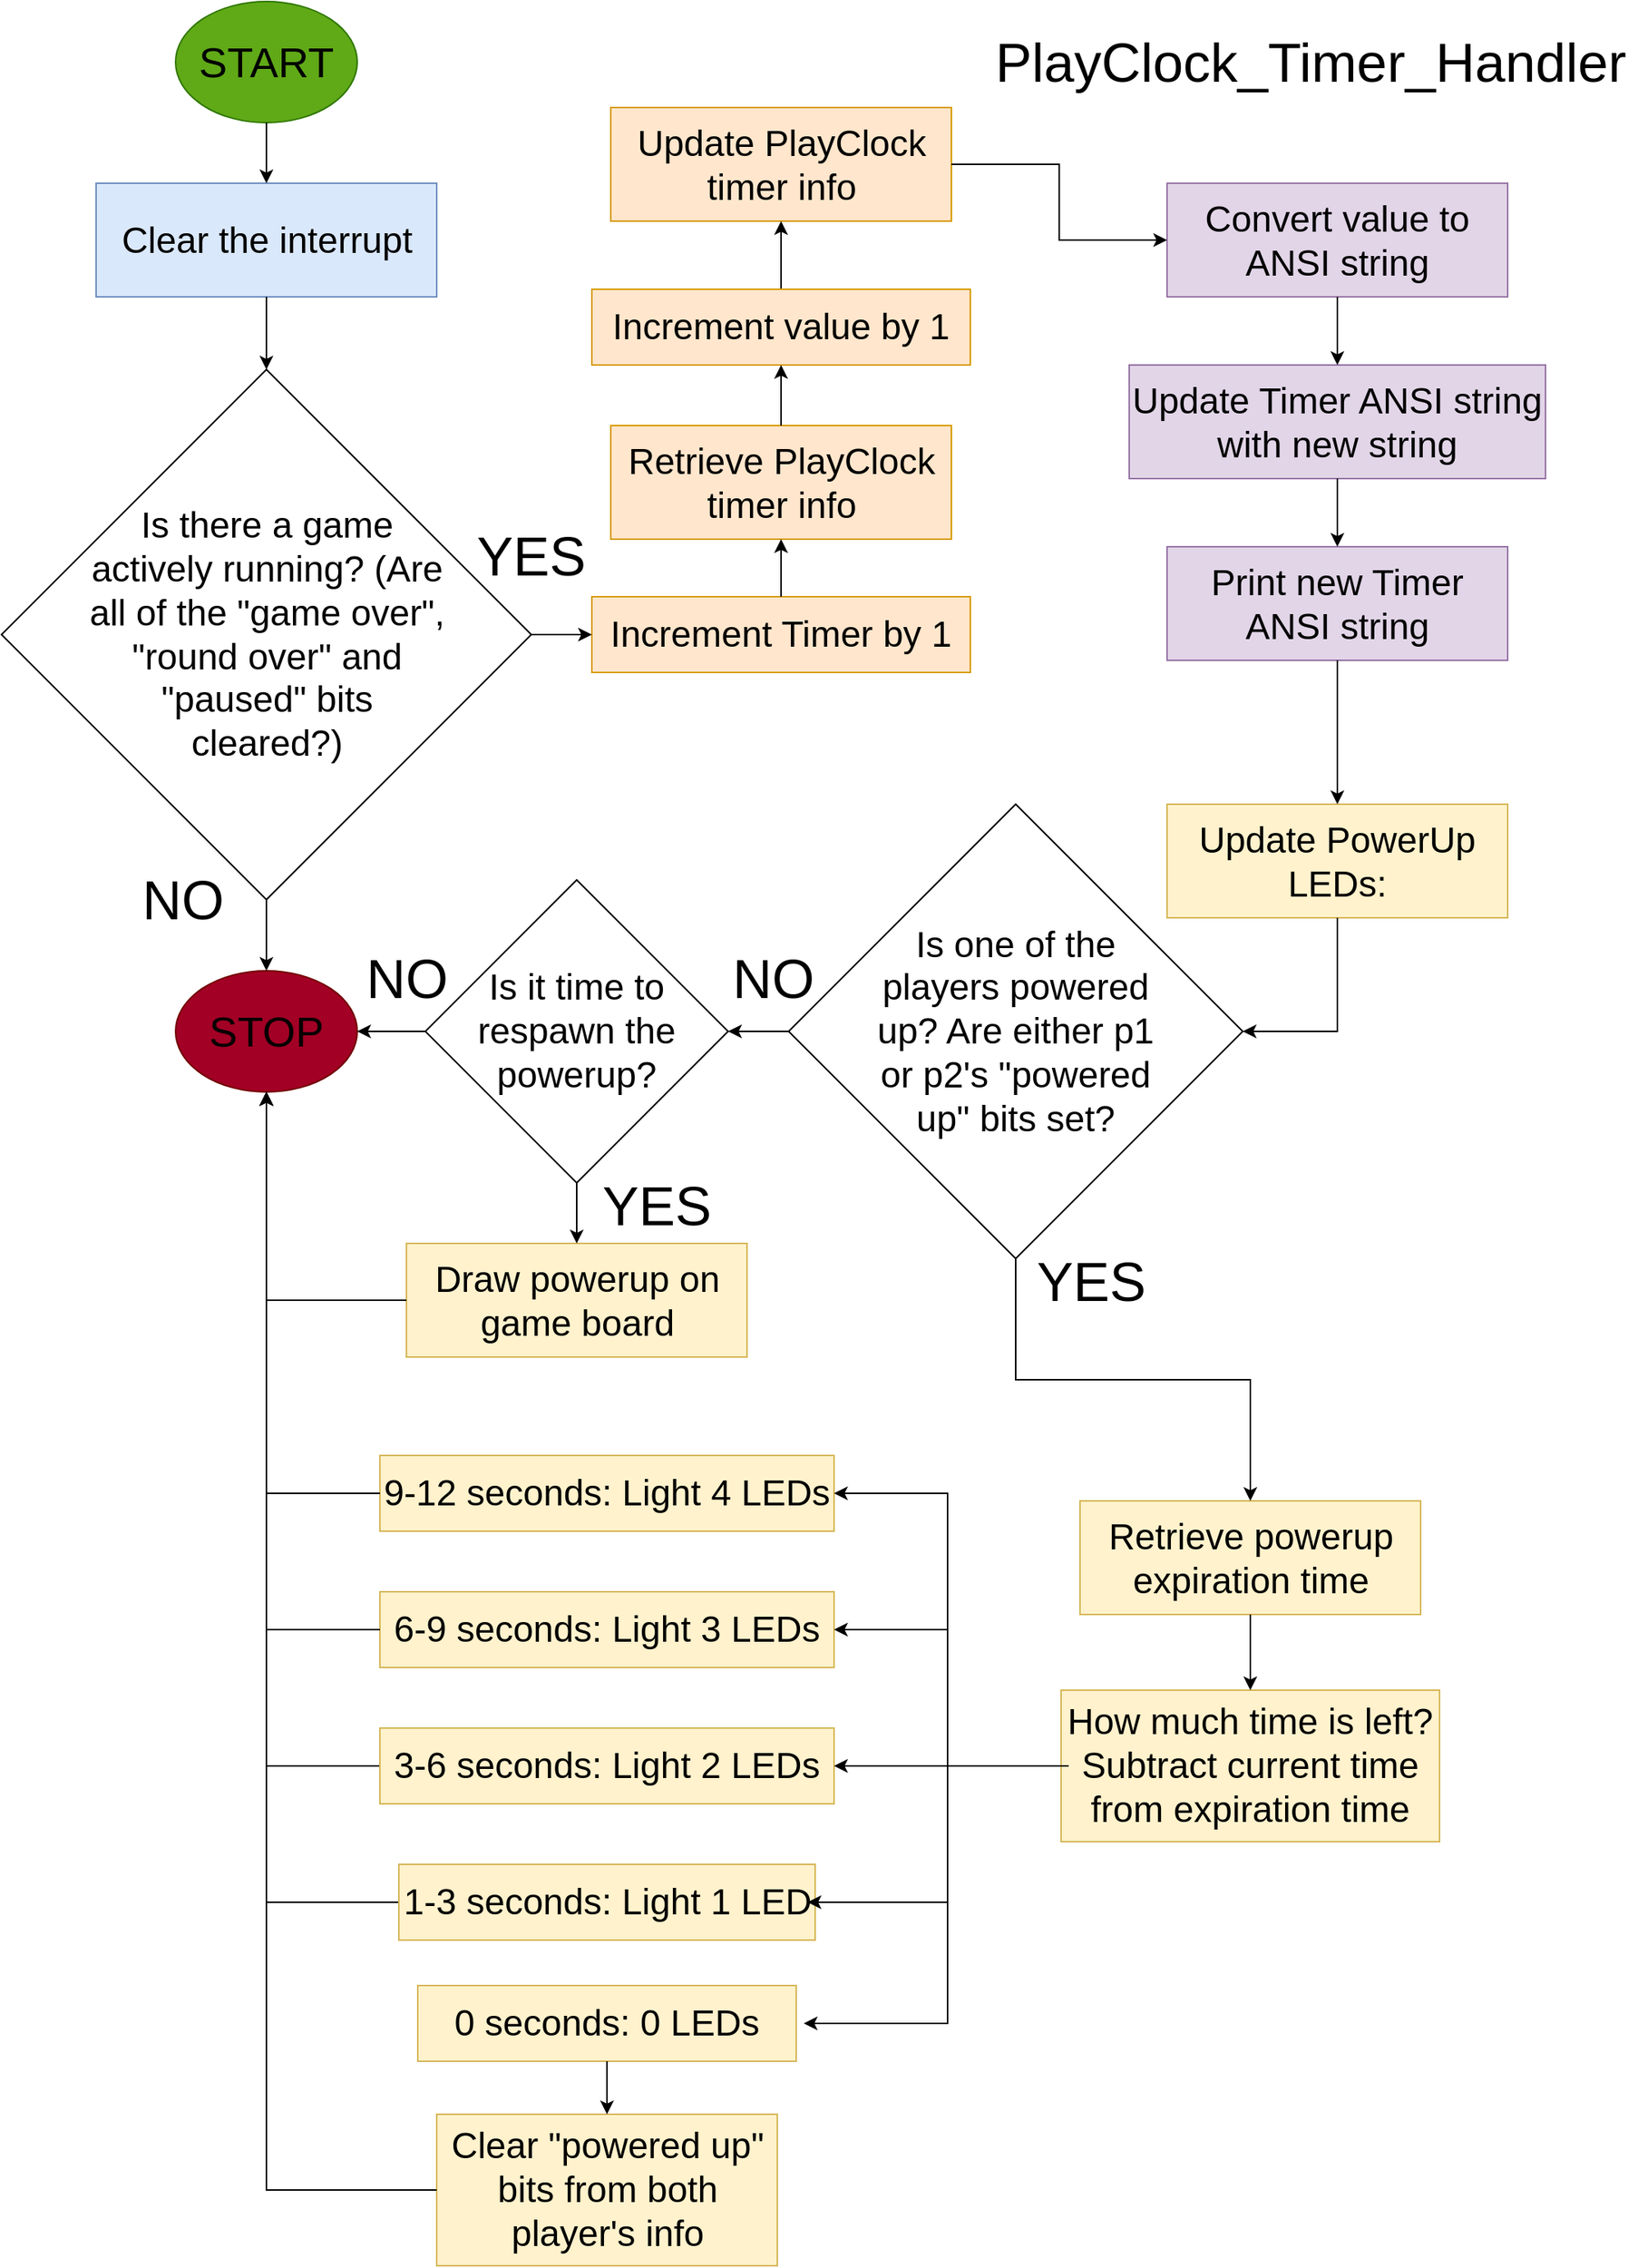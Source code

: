 <mxfile version="26.2.15">
  <diagram name="Page-1" id="QicQEd0m7so9ujMfxc36">
    <mxGraphModel dx="1103" dy="716" grid="1" gridSize="10" guides="1" tooltips="1" connect="1" arrows="1" fold="1" page="1" pageScale="1" pageWidth="1100" pageHeight="850" math="0" shadow="0">
      <root>
        <mxCell id="0" />
        <mxCell id="1" parent="0" />
        <mxCell id="DjO3IAr1bFS0KgdKVuV4-1" value="" style="group" parent="1" vertex="1" connectable="0">
          <mxGeometry x="115" width="120" height="80" as="geometry" />
        </mxCell>
        <mxCell id="DjO3IAr1bFS0KgdKVuV4-2" value="" style="ellipse;whiteSpace=wrap;html=1;fillColor=#60a917;fontColor=#ffffff;strokeColor=#2D7600;" parent="DjO3IAr1bFS0KgdKVuV4-1" vertex="1">
          <mxGeometry width="120" height="80" as="geometry" />
        </mxCell>
        <mxCell id="DjO3IAr1bFS0KgdKVuV4-3" value="&lt;font style=&quot;font-size: 28px;&quot;&gt;START&lt;/font&gt;" style="text;html=1;align=center;verticalAlign=middle;whiteSpace=wrap;rounded=0;" parent="DjO3IAr1bFS0KgdKVuV4-1" vertex="1">
          <mxGeometry x="30" y="25" width="60" height="30" as="geometry" />
        </mxCell>
        <mxCell id="DjO3IAr1bFS0KgdKVuV4-4" value="" style="group" parent="1" vertex="1" connectable="0">
          <mxGeometry x="115" y="640.0" width="120" height="80" as="geometry" />
        </mxCell>
        <mxCell id="DjO3IAr1bFS0KgdKVuV4-5" value="" style="ellipse;whiteSpace=wrap;html=1;fillColor=#a20025;fontColor=#ffffff;strokeColor=#6F0000;" parent="DjO3IAr1bFS0KgdKVuV4-4" vertex="1">
          <mxGeometry width="120" height="80" as="geometry" />
        </mxCell>
        <mxCell id="DjO3IAr1bFS0KgdKVuV4-6" value="&lt;font style=&quot;font-size: 28px;&quot;&gt;STOP&lt;/font&gt;" style="text;html=1;align=center;verticalAlign=middle;whiteSpace=wrap;rounded=0;" parent="DjO3IAr1bFS0KgdKVuV4-4" vertex="1">
          <mxGeometry x="30" y="25" width="60" height="30" as="geometry" />
        </mxCell>
        <mxCell id="DjO3IAr1bFS0KgdKVuV4-7" value="&lt;font style=&quot;font-size: 36px;&quot;&gt;PlayClock_Timer_Handler&lt;/font&gt;" style="text;html=1;align=center;verticalAlign=middle;whiteSpace=wrap;rounded=0;" parent="1" vertex="1">
          <mxGeometry x="835" y="25" width="60" height="30" as="geometry" />
        </mxCell>
        <mxCell id="DjO3IAr1bFS0KgdKVuV4-8" value="" style="group" parent="1" vertex="1" connectable="0">
          <mxGeometry y="243" width="820" height="647" as="geometry" />
        </mxCell>
        <mxCell id="DjO3IAr1bFS0KgdKVuV4-9" value="" style="rhombus;whiteSpace=wrap;html=1;" parent="DjO3IAr1bFS0KgdKVuV4-8" vertex="1">
          <mxGeometry width="350" height="350" as="geometry" />
        </mxCell>
        <mxCell id="DjO3IAr1bFS0KgdKVuV4-10" value="&lt;span style=&quot;font-size: 24px;&quot;&gt;Is there a game actively running? (Are all of the &quot;game over&quot;, &quot;round over&quot; and &quot;paused&quot; bits cleared?)&lt;/span&gt;" style="text;html=1;align=center;verticalAlign=middle;whiteSpace=wrap;rounded=0;" parent="DjO3IAr1bFS0KgdKVuV4-8" vertex="1">
          <mxGeometry x="52.5" y="122.5" width="245.0" height="105" as="geometry" />
        </mxCell>
        <mxCell id="DjO3IAr1bFS0KgdKVuV4-14" value="&lt;font style=&quot;font-size: 36px;&quot;&gt;NO&lt;/font&gt;" style="text;html=1;align=center;verticalAlign=middle;whiteSpace=wrap;rounded=0;" parent="DjO3IAr1bFS0KgdKVuV4-8" vertex="1">
          <mxGeometry x="90" y="335" width="60" height="30" as="geometry" />
        </mxCell>
        <mxCell id="DjO3IAr1bFS0KgdKVuV4-15" value="&lt;font style=&quot;font-size: 36px;&quot;&gt;YES&lt;/font&gt;" style="text;html=1;align=center;verticalAlign=middle;whiteSpace=wrap;rounded=0;" parent="DjO3IAr1bFS0KgdKVuV4-8" vertex="1">
          <mxGeometry x="320" y="107.5" width="60" height="30" as="geometry" />
        </mxCell>
        <mxCell id="DjO3IAr1bFS0KgdKVuV4-16" value="" style="group" parent="DjO3IAr1bFS0KgdKVuV4-8" vertex="1" connectable="0">
          <mxGeometry x="360" y="137.5" width="250" height="50" as="geometry" />
        </mxCell>
        <mxCell id="DjO3IAr1bFS0KgdKVuV4-18" value="&lt;font style=&quot;font-size: 24px;&quot;&gt;Increment Timer by 1&lt;/font&gt;" style="text;html=1;align=center;verticalAlign=middle;whiteSpace=wrap;rounded=0;fillColor=#ffe6cc;strokeColor=#d79b00;" parent="DjO3IAr1bFS0KgdKVuV4-16" vertex="1">
          <mxGeometry x="30.002" y="12.5" width="250" height="50" as="geometry" />
        </mxCell>
        <mxCell id="DjO3IAr1bFS0KgdKVuV4-76" style="edgeStyle=orthogonalEdgeStyle;rounded=0;orthogonalLoop=1;jettySize=auto;html=1;exitX=1;exitY=0.5;exitDx=0;exitDy=0;entryX=0;entryY=0.5;entryDx=0;entryDy=0;" parent="DjO3IAr1bFS0KgdKVuV4-8" source="DjO3IAr1bFS0KgdKVuV4-9" target="DjO3IAr1bFS0KgdKVuV4-18" edge="1">
          <mxGeometry relative="1" as="geometry" />
        </mxCell>
        <mxCell id="DjO3IAr1bFS0KgdKVuV4-19" value="" style="group" parent="DjO3IAr1bFS0KgdKVuV4-8" vertex="1" connectable="0">
          <mxGeometry x="402.5" y="37" width="225" height="75" as="geometry" />
        </mxCell>
        <mxCell id="DjO3IAr1bFS0KgdKVuV4-20" value="" style="rounded=1;whiteSpace=wrap;html=1;" parent="DjO3IAr1bFS0KgdKVuV4-19" vertex="1">
          <mxGeometry width="225" height="75" as="geometry" />
        </mxCell>
        <mxCell id="DjO3IAr1bFS0KgdKVuV4-21" value="&lt;font style=&quot;font-size: 24px;&quot;&gt;Retrieve PlayClock timer info&lt;/font&gt;" style="text;html=1;align=center;verticalAlign=middle;whiteSpace=wrap;rounded=0;fillColor=#ffe6cc;strokeColor=#d79b00;" parent="DjO3IAr1bFS0KgdKVuV4-19" vertex="1">
          <mxGeometry width="225" height="75" as="geometry" />
        </mxCell>
        <mxCell id="DjO3IAr1bFS0KgdKVuV4-77" style="edgeStyle=orthogonalEdgeStyle;rounded=0;orthogonalLoop=1;jettySize=auto;html=1;exitX=0.5;exitY=0;exitDx=0;exitDy=0;entryX=0.5;entryY=1;entryDx=0;entryDy=0;" parent="DjO3IAr1bFS0KgdKVuV4-8" source="DjO3IAr1bFS0KgdKVuV4-18" target="DjO3IAr1bFS0KgdKVuV4-21" edge="1">
          <mxGeometry relative="1" as="geometry" />
        </mxCell>
        <mxCell id="DjO3IAr1bFS0KgdKVuV4-85" value="&lt;font style=&quot;font-size: 36px;&quot;&gt;NO&lt;/font&gt;" style="text;html=1;align=center;verticalAlign=middle;whiteSpace=wrap;rounded=0;" parent="DjO3IAr1bFS0KgdKVuV4-8" vertex="1">
          <mxGeometry x="480" y="387" width="60" height="30" as="geometry" />
        </mxCell>
        <mxCell id="0doxISU6lt0aXgtnQZmY-10" value="" style="group" vertex="1" connectable="0" parent="DjO3IAr1bFS0KgdKVuV4-8">
          <mxGeometry x="280" y="337" width="200" height="200" as="geometry" />
        </mxCell>
        <mxCell id="0doxISU6lt0aXgtnQZmY-11" value="" style="rhombus;whiteSpace=wrap;html=1;" vertex="1" parent="0doxISU6lt0aXgtnQZmY-10">
          <mxGeometry width="200" height="200" as="geometry" />
        </mxCell>
        <mxCell id="0doxISU6lt0aXgtnQZmY-12" value="&lt;span style=&quot;font-size: 24px;&quot;&gt;Is it time to respawn the powerup?&lt;/span&gt;" style="text;html=1;align=center;verticalAlign=middle;whiteSpace=wrap;rounded=0;" vertex="1" parent="0doxISU6lt0aXgtnQZmY-10">
          <mxGeometry x="30" y="70" width="140" height="60" as="geometry" />
        </mxCell>
        <mxCell id="0doxISU6lt0aXgtnQZmY-20" value="&lt;font style=&quot;font-size: 36px;&quot;&gt;NO&lt;/font&gt;" style="text;html=1;align=center;verticalAlign=middle;whiteSpace=wrap;rounded=0;" vertex="1" parent="DjO3IAr1bFS0KgdKVuV4-8">
          <mxGeometry x="237.5" y="387" width="60" height="30" as="geometry" />
        </mxCell>
        <mxCell id="DjO3IAr1bFS0KgdKVuV4-43" value="" style="group" parent="DjO3IAr1bFS0KgdKVuV4-8" vertex="1" connectable="0">
          <mxGeometry x="520" y="287" width="300" height="300" as="geometry" />
        </mxCell>
        <mxCell id="DjO3IAr1bFS0KgdKVuV4-44" value="" style="rhombus;whiteSpace=wrap;html=1;" parent="DjO3IAr1bFS0KgdKVuV4-43" vertex="1">
          <mxGeometry width="300" height="300" as="geometry" />
        </mxCell>
        <mxCell id="DjO3IAr1bFS0KgdKVuV4-45" value="&lt;span style=&quot;font-size: 24px;&quot;&gt;Is one of the players powered up? Are either p1 or p2&#39;s &quot;powered up&quot; bits set?&lt;/span&gt;" style="text;html=1;align=center;verticalAlign=middle;whiteSpace=wrap;rounded=0;" parent="DjO3IAr1bFS0KgdKVuV4-43" vertex="1">
          <mxGeometry x="45" y="105" width="210" height="90" as="geometry" />
        </mxCell>
        <mxCell id="0doxISU6lt0aXgtnQZmY-23" style="edgeStyle=orthogonalEdgeStyle;rounded=0;orthogonalLoop=1;jettySize=auto;html=1;exitX=0;exitY=0.5;exitDx=0;exitDy=0;entryX=1;entryY=0.5;entryDx=0;entryDy=0;" edge="1" parent="DjO3IAr1bFS0KgdKVuV4-8" source="DjO3IAr1bFS0KgdKVuV4-44" target="0doxISU6lt0aXgtnQZmY-11">
          <mxGeometry relative="1" as="geometry" />
        </mxCell>
        <mxCell id="DjO3IAr1bFS0KgdKVuV4-107" value="&lt;font style=&quot;font-size: 36px;&quot;&gt;YES&lt;/font&gt;" style="text;html=1;align=center;verticalAlign=middle;whiteSpace=wrap;rounded=0;" parent="DjO3IAr1bFS0KgdKVuV4-8" vertex="1">
          <mxGeometry x="690" y="587" width="60" height="30" as="geometry" />
        </mxCell>
        <mxCell id="0doxISU6lt0aXgtnQZmY-24" value="&lt;font style=&quot;font-size: 36px;&quot;&gt;YES&lt;/font&gt;" style="text;html=1;align=center;verticalAlign=middle;whiteSpace=wrap;rounded=0;" vertex="1" parent="DjO3IAr1bFS0KgdKVuV4-8">
          <mxGeometry x="402.5" y="537" width="60" height="30" as="geometry" />
        </mxCell>
        <mxCell id="DjO3IAr1bFS0KgdKVuV4-11" value="" style="group" parent="1" vertex="1" connectable="0">
          <mxGeometry x="62.5" y="120" width="225" height="75" as="geometry" />
        </mxCell>
        <mxCell id="DjO3IAr1bFS0KgdKVuV4-12" value="" style="rounded=1;whiteSpace=wrap;html=1;" parent="DjO3IAr1bFS0KgdKVuV4-11" vertex="1">
          <mxGeometry width="225" height="75" as="geometry" />
        </mxCell>
        <mxCell id="DjO3IAr1bFS0KgdKVuV4-13" value="&lt;font style=&quot;font-size: 24px;&quot;&gt;Clear the interrupt&lt;/font&gt;" style="text;html=1;align=center;verticalAlign=middle;whiteSpace=wrap;rounded=0;fillColor=#dae8fc;strokeColor=#6c8ebf;" parent="DjO3IAr1bFS0KgdKVuV4-11" vertex="1">
          <mxGeometry width="225" height="75" as="geometry" />
        </mxCell>
        <mxCell id="DjO3IAr1bFS0KgdKVuV4-25" value="" style="group" parent="1" vertex="1" connectable="0">
          <mxGeometry x="402.5" y="70" width="225" height="75" as="geometry" />
        </mxCell>
        <mxCell id="DjO3IAr1bFS0KgdKVuV4-26" value="" style="rounded=1;whiteSpace=wrap;html=1;" parent="DjO3IAr1bFS0KgdKVuV4-25" vertex="1">
          <mxGeometry width="225" height="75" as="geometry" />
        </mxCell>
        <mxCell id="DjO3IAr1bFS0KgdKVuV4-27" value="&lt;font style=&quot;font-size: 24px;&quot;&gt;Update PlayClock timer info&lt;/font&gt;" style="text;html=1;align=center;verticalAlign=middle;whiteSpace=wrap;rounded=0;fillColor=#ffe6cc;strokeColor=#d79b00;" parent="DjO3IAr1bFS0KgdKVuV4-25" vertex="1">
          <mxGeometry width="225" height="75" as="geometry" />
        </mxCell>
        <mxCell id="DjO3IAr1bFS0KgdKVuV4-31" value="" style="group" parent="1" vertex="1" connectable="0">
          <mxGeometry x="770" y="120" width="225" height="75" as="geometry" />
        </mxCell>
        <mxCell id="DjO3IAr1bFS0KgdKVuV4-32" value="" style="rounded=1;whiteSpace=wrap;html=1;" parent="DjO3IAr1bFS0KgdKVuV4-31" vertex="1">
          <mxGeometry width="225" height="75" as="geometry" />
        </mxCell>
        <mxCell id="DjO3IAr1bFS0KgdKVuV4-33" value="&lt;span style=&quot;font-size: 24px;&quot;&gt;Convert value to ANSI string&lt;/span&gt;" style="text;html=1;align=center;verticalAlign=middle;whiteSpace=wrap;rounded=0;fillColor=#e1d5e7;strokeColor=#9673a6;" parent="DjO3IAr1bFS0KgdKVuV4-31" vertex="1">
          <mxGeometry width="225" height="75" as="geometry" />
        </mxCell>
        <mxCell id="DjO3IAr1bFS0KgdKVuV4-34" value="" style="group" parent="1" vertex="1" connectable="0">
          <mxGeometry x="745" y="240" width="275" height="75" as="geometry" />
        </mxCell>
        <mxCell id="DjO3IAr1bFS0KgdKVuV4-35" value="" style="rounded=1;whiteSpace=wrap;html=1;" parent="DjO3IAr1bFS0KgdKVuV4-34" vertex="1">
          <mxGeometry width="275" height="75" as="geometry" />
        </mxCell>
        <mxCell id="DjO3IAr1bFS0KgdKVuV4-36" value="&lt;font style=&quot;font-size: 24px;&quot;&gt;Update Timer ANSI string with new string&lt;/font&gt;" style="text;html=1;align=center;verticalAlign=middle;whiteSpace=wrap;rounded=0;fillColor=#e1d5e7;strokeColor=#9673a6;" parent="DjO3IAr1bFS0KgdKVuV4-34" vertex="1">
          <mxGeometry width="275" height="75" as="geometry" />
        </mxCell>
        <mxCell id="DjO3IAr1bFS0KgdKVuV4-37" value="" style="group" parent="1" vertex="1" connectable="0">
          <mxGeometry x="770" y="360" width="225" height="75" as="geometry" />
        </mxCell>
        <mxCell id="DjO3IAr1bFS0KgdKVuV4-38" value="" style="rounded=1;whiteSpace=wrap;html=1;" parent="DjO3IAr1bFS0KgdKVuV4-37" vertex="1">
          <mxGeometry width="225" height="75" as="geometry" />
        </mxCell>
        <mxCell id="DjO3IAr1bFS0KgdKVuV4-39" value="&lt;font style=&quot;font-size: 24px;&quot;&gt;Print new Timer ANSI string&lt;/font&gt;" style="text;html=1;align=center;verticalAlign=middle;whiteSpace=wrap;rounded=0;fillColor=#e1d5e7;strokeColor=#9673a6;" parent="DjO3IAr1bFS0KgdKVuV4-37" vertex="1">
          <mxGeometry width="225" height="75" as="geometry" />
        </mxCell>
        <mxCell id="DjO3IAr1bFS0KgdKVuV4-40" value="" style="group" parent="1" vertex="1" connectable="0">
          <mxGeometry x="770" y="530" width="225" height="75" as="geometry" />
        </mxCell>
        <mxCell id="DjO3IAr1bFS0KgdKVuV4-41" value="" style="rounded=1;whiteSpace=wrap;html=1;" parent="DjO3IAr1bFS0KgdKVuV4-40" vertex="1">
          <mxGeometry width="225" height="75" as="geometry" />
        </mxCell>
        <mxCell id="DjO3IAr1bFS0KgdKVuV4-42" value="&lt;font style=&quot;font-size: 24px;&quot;&gt;Update PowerUp LEDs:&lt;/font&gt;" style="text;html=1;align=center;verticalAlign=middle;whiteSpace=wrap;rounded=0;fillColor=#fff2cc;strokeColor=#d6b656;" parent="DjO3IAr1bFS0KgdKVuV4-40" vertex="1">
          <mxGeometry width="225" height="75" as="geometry" />
        </mxCell>
        <mxCell id="DjO3IAr1bFS0KgdKVuV4-46" value="" style="group" parent="1" vertex="1" connectable="0">
          <mxGeometry x="712.5" y="990" width="225" height="75" as="geometry" />
        </mxCell>
        <mxCell id="DjO3IAr1bFS0KgdKVuV4-47" value="" style="rounded=1;whiteSpace=wrap;html=1;" parent="DjO3IAr1bFS0KgdKVuV4-46" vertex="1">
          <mxGeometry width="225" height="75" as="geometry" />
        </mxCell>
        <mxCell id="DjO3IAr1bFS0KgdKVuV4-48" value="&lt;font style=&quot;font-size: 24px;&quot;&gt;Retrieve powerup expiration time&lt;/font&gt;" style="text;html=1;align=center;verticalAlign=middle;whiteSpace=wrap;rounded=0;fillColor=#fff2cc;strokeColor=#d6b656;" parent="DjO3IAr1bFS0KgdKVuV4-46" vertex="1">
          <mxGeometry width="225" height="75" as="geometry" />
        </mxCell>
        <mxCell id="DjO3IAr1bFS0KgdKVuV4-55" value="" style="group" parent="1" vertex="1" connectable="0">
          <mxGeometry x="700" y="1115" width="250" height="100" as="geometry" />
        </mxCell>
        <mxCell id="DjO3IAr1bFS0KgdKVuV4-56" value="" style="rounded=1;whiteSpace=wrap;html=1;" parent="DjO3IAr1bFS0KgdKVuV4-55" vertex="1">
          <mxGeometry width="250" height="100" as="geometry" />
        </mxCell>
        <mxCell id="DjO3IAr1bFS0KgdKVuV4-57" value="&lt;font style=&quot;font-size: 24px;&quot;&gt;How much time is left? Subtract current time from expiration time&lt;/font&gt;" style="text;html=1;align=center;verticalAlign=middle;whiteSpace=wrap;rounded=0;fillColor=#fff2cc;strokeColor=#d6b656;" parent="DjO3IAr1bFS0KgdKVuV4-55" vertex="1">
          <mxGeometry width="250" height="100" as="geometry" />
        </mxCell>
        <mxCell id="DjO3IAr1bFS0KgdKVuV4-58" value="" style="group" parent="1" vertex="1" connectable="0">
          <mxGeometry x="250" y="960" width="300" height="50" as="geometry" />
        </mxCell>
        <mxCell id="DjO3IAr1bFS0KgdKVuV4-59" value="" style="rounded=1;whiteSpace=wrap;html=1;" parent="DjO3IAr1bFS0KgdKVuV4-58" vertex="1">
          <mxGeometry width="300" height="50" as="geometry" />
        </mxCell>
        <mxCell id="DjO3IAr1bFS0KgdKVuV4-60" value="&lt;font style=&quot;font-size: 24px;&quot;&gt;9-12 seconds: Light 4 LEDs&lt;/font&gt;" style="text;html=1;align=center;verticalAlign=middle;whiteSpace=wrap;rounded=0;fillColor=#fff2cc;strokeColor=#d6b656;" parent="DjO3IAr1bFS0KgdKVuV4-58" vertex="1">
          <mxGeometry width="300" height="50" as="geometry" />
        </mxCell>
        <mxCell id="DjO3IAr1bFS0KgdKVuV4-61" value="" style="group" parent="1" vertex="1" connectable="0">
          <mxGeometry x="250" y="1042.5" width="300" height="50" as="geometry" />
        </mxCell>
        <mxCell id="DjO3IAr1bFS0KgdKVuV4-63" value="&lt;span style=&quot;font-size: 24px;&quot;&gt;6-9 seconds: Light 3 LEDs&lt;/span&gt;" style="text;html=1;align=center;verticalAlign=middle;whiteSpace=wrap;rounded=0;fillColor=#fff2cc;strokeColor=#d6b656;" parent="DjO3IAr1bFS0KgdKVuV4-61" vertex="1">
          <mxGeometry y="7.5" width="300" height="50" as="geometry" />
        </mxCell>
        <mxCell id="DjO3IAr1bFS0KgdKVuV4-95" style="edgeStyle=orthogonalEdgeStyle;rounded=0;orthogonalLoop=1;jettySize=auto;html=1;exitX=0;exitY=0.5;exitDx=0;exitDy=0;entryX=0.5;entryY=1;entryDx=0;entryDy=0;" parent="1" source="DjO3IAr1bFS0KgdKVuV4-64" target="DjO3IAr1bFS0KgdKVuV4-5" edge="1">
          <mxGeometry relative="1" as="geometry" />
        </mxCell>
        <mxCell id="DjO3IAr1bFS0KgdKVuV4-64" value="&lt;span style=&quot;font-size: 24px;&quot;&gt;3-6 seconds: Light 2 LEDs&lt;/span&gt;" style="text;html=1;align=center;verticalAlign=middle;whiteSpace=wrap;rounded=0;fillColor=#fff2cc;strokeColor=#d6b656;" parent="1" vertex="1">
          <mxGeometry x="250" y="1140" width="300" height="50" as="geometry" />
        </mxCell>
        <mxCell id="DjO3IAr1bFS0KgdKVuV4-96" style="edgeStyle=orthogonalEdgeStyle;rounded=0;orthogonalLoop=1;jettySize=auto;html=1;exitX=0;exitY=0.5;exitDx=0;exitDy=0;entryX=0.5;entryY=1;entryDx=0;entryDy=0;" parent="1" source="DjO3IAr1bFS0KgdKVuV4-65" target="DjO3IAr1bFS0KgdKVuV4-5" edge="1">
          <mxGeometry relative="1" as="geometry" />
        </mxCell>
        <mxCell id="DjO3IAr1bFS0KgdKVuV4-65" value="&lt;span style=&quot;font-size: 24px;&quot;&gt;1-3 seconds: Light 1 LED&lt;/span&gt;" style="text;html=1;align=center;verticalAlign=middle;whiteSpace=wrap;rounded=0;fillColor=#fff2cc;strokeColor=#d6b656;" parent="1" vertex="1">
          <mxGeometry x="262.5" y="1230" width="275" height="50" as="geometry" />
        </mxCell>
        <mxCell id="DjO3IAr1bFS0KgdKVuV4-66" value="" style="group" parent="1" vertex="1" connectable="0">
          <mxGeometry x="275" y="1310" width="250" height="50" as="geometry" />
        </mxCell>
        <mxCell id="DjO3IAr1bFS0KgdKVuV4-67" value="" style="rounded=1;whiteSpace=wrap;html=1;" parent="DjO3IAr1bFS0KgdKVuV4-66" vertex="1">
          <mxGeometry width="250" height="50" as="geometry" />
        </mxCell>
        <mxCell id="DjO3IAr1bFS0KgdKVuV4-68" value="&lt;font style=&quot;font-size: 24px;&quot;&gt;0 seconds: 0 LEDs&lt;/font&gt;" style="text;html=1;align=center;verticalAlign=middle;whiteSpace=wrap;rounded=0;fillColor=#fff2cc;strokeColor=#d6b656;" parent="DjO3IAr1bFS0KgdKVuV4-66" vertex="1">
          <mxGeometry width="250" height="50" as="geometry" />
        </mxCell>
        <mxCell id="DjO3IAr1bFS0KgdKVuV4-69" value="" style="group" parent="1" vertex="1" connectable="0">
          <mxGeometry x="287.5" y="1395" width="225" height="100" as="geometry" />
        </mxCell>
        <mxCell id="DjO3IAr1bFS0KgdKVuV4-70" value="" style="rounded=1;whiteSpace=wrap;html=1;" parent="DjO3IAr1bFS0KgdKVuV4-69" vertex="1">
          <mxGeometry width="225" height="100" as="geometry" />
        </mxCell>
        <mxCell id="DjO3IAr1bFS0KgdKVuV4-71" value="&lt;font style=&quot;font-size: 24px;&quot;&gt;Clear &quot;powered up&quot; bits from both player&#39;s info&lt;/font&gt;" style="text;html=1;align=center;verticalAlign=middle;whiteSpace=wrap;rounded=0;fillColor=#fff2cc;strokeColor=#d6b656;" parent="DjO3IAr1bFS0KgdKVuV4-69" vertex="1">
          <mxGeometry width="225" height="100" as="geometry" />
        </mxCell>
        <mxCell id="DjO3IAr1bFS0KgdKVuV4-72" style="edgeStyle=orthogonalEdgeStyle;rounded=0;orthogonalLoop=1;jettySize=auto;html=1;exitX=0.5;exitY=1;exitDx=0;exitDy=0;entryX=0.5;entryY=0;entryDx=0;entryDy=0;" parent="1" source="DjO3IAr1bFS0KgdKVuV4-13" target="DjO3IAr1bFS0KgdKVuV4-9" edge="1">
          <mxGeometry relative="1" as="geometry" />
        </mxCell>
        <mxCell id="DjO3IAr1bFS0KgdKVuV4-73" style="edgeStyle=orthogonalEdgeStyle;rounded=0;orthogonalLoop=1;jettySize=auto;html=1;exitX=0.5;exitY=1;exitDx=0;exitDy=0;entryX=0.5;entryY=0;entryDx=0;entryDy=0;" parent="1" source="DjO3IAr1bFS0KgdKVuV4-2" target="DjO3IAr1bFS0KgdKVuV4-13" edge="1">
          <mxGeometry relative="1" as="geometry" />
        </mxCell>
        <mxCell id="DjO3IAr1bFS0KgdKVuV4-75" style="edgeStyle=orthogonalEdgeStyle;rounded=0;orthogonalLoop=1;jettySize=auto;html=1;exitX=0.5;exitY=1;exitDx=0;exitDy=0;entryX=0.5;entryY=0;entryDx=0;entryDy=0;" parent="1" source="DjO3IAr1bFS0KgdKVuV4-9" target="DjO3IAr1bFS0KgdKVuV4-5" edge="1">
          <mxGeometry relative="1" as="geometry" />
        </mxCell>
        <mxCell id="DjO3IAr1bFS0KgdKVuV4-79" style="edgeStyle=orthogonalEdgeStyle;rounded=0;orthogonalLoop=1;jettySize=auto;html=1;exitX=0.5;exitY=0;exitDx=0;exitDy=0;entryX=0.5;entryY=1;entryDx=0;entryDy=0;" parent="1" source="DjO3IAr1bFS0KgdKVuV4-24" target="DjO3IAr1bFS0KgdKVuV4-27" edge="1">
          <mxGeometry relative="1" as="geometry" />
        </mxCell>
        <mxCell id="DjO3IAr1bFS0KgdKVuV4-24" value="&lt;font style=&quot;font-size: 24px;&quot;&gt;Increment value by 1&lt;/font&gt;" style="text;html=1;align=center;verticalAlign=middle;whiteSpace=wrap;rounded=0;fillColor=#ffe6cc;strokeColor=#d79b00;" parent="1" vertex="1">
          <mxGeometry x="390" y="190" width="250" height="50" as="geometry" />
        </mxCell>
        <mxCell id="DjO3IAr1bFS0KgdKVuV4-78" style="edgeStyle=orthogonalEdgeStyle;rounded=0;orthogonalLoop=1;jettySize=auto;html=1;exitX=0.5;exitY=0;exitDx=0;exitDy=0;entryX=0.5;entryY=1;entryDx=0;entryDy=0;" parent="1" source="DjO3IAr1bFS0KgdKVuV4-21" target="DjO3IAr1bFS0KgdKVuV4-24" edge="1">
          <mxGeometry relative="1" as="geometry" />
        </mxCell>
        <mxCell id="DjO3IAr1bFS0KgdKVuV4-80" style="edgeStyle=orthogonalEdgeStyle;rounded=0;orthogonalLoop=1;jettySize=auto;html=1;exitX=1;exitY=0.5;exitDx=0;exitDy=0;entryX=0;entryY=0.5;entryDx=0;entryDy=0;" parent="1" source="DjO3IAr1bFS0KgdKVuV4-27" target="DjO3IAr1bFS0KgdKVuV4-33" edge="1">
          <mxGeometry relative="1" as="geometry" />
        </mxCell>
        <mxCell id="DjO3IAr1bFS0KgdKVuV4-81" style="edgeStyle=orthogonalEdgeStyle;rounded=0;orthogonalLoop=1;jettySize=auto;html=1;exitX=0.5;exitY=1;exitDx=0;exitDy=0;entryX=0.5;entryY=0;entryDx=0;entryDy=0;" parent="1" source="DjO3IAr1bFS0KgdKVuV4-33" target="DjO3IAr1bFS0KgdKVuV4-36" edge="1">
          <mxGeometry relative="1" as="geometry" />
        </mxCell>
        <mxCell id="DjO3IAr1bFS0KgdKVuV4-82" style="edgeStyle=orthogonalEdgeStyle;rounded=0;orthogonalLoop=1;jettySize=auto;html=1;exitX=0.5;exitY=1;exitDx=0;exitDy=0;entryX=0.5;entryY=0;entryDx=0;entryDy=0;" parent="1" source="DjO3IAr1bFS0KgdKVuV4-36" target="DjO3IAr1bFS0KgdKVuV4-39" edge="1">
          <mxGeometry relative="1" as="geometry" />
        </mxCell>
        <mxCell id="DjO3IAr1bFS0KgdKVuV4-83" style="edgeStyle=orthogonalEdgeStyle;rounded=0;orthogonalLoop=1;jettySize=auto;html=1;exitX=0.5;exitY=1;exitDx=0;exitDy=0;entryX=0.5;entryY=0;entryDx=0;entryDy=0;" parent="1" source="DjO3IAr1bFS0KgdKVuV4-39" target="DjO3IAr1bFS0KgdKVuV4-42" edge="1">
          <mxGeometry relative="1" as="geometry" />
        </mxCell>
        <mxCell id="DjO3IAr1bFS0KgdKVuV4-86" style="edgeStyle=orthogonalEdgeStyle;rounded=0;orthogonalLoop=1;jettySize=auto;html=1;exitX=0.5;exitY=1;exitDx=0;exitDy=0;entryX=1;entryY=0.5;entryDx=0;entryDy=0;" parent="1" source="DjO3IAr1bFS0KgdKVuV4-42" target="DjO3IAr1bFS0KgdKVuV4-44" edge="1">
          <mxGeometry relative="1" as="geometry" />
        </mxCell>
        <mxCell id="DjO3IAr1bFS0KgdKVuV4-92" style="edgeStyle=orthogonalEdgeStyle;rounded=0;orthogonalLoop=1;jettySize=auto;html=1;exitX=0;exitY=0.5;exitDx=0;exitDy=0;entryX=0.5;entryY=1;entryDx=0;entryDy=0;" parent="1" source="DjO3IAr1bFS0KgdKVuV4-60" target="DjO3IAr1bFS0KgdKVuV4-5" edge="1">
          <mxGeometry relative="1" as="geometry" />
        </mxCell>
        <mxCell id="DjO3IAr1bFS0KgdKVuV4-94" style="edgeStyle=orthogonalEdgeStyle;rounded=0;orthogonalLoop=1;jettySize=auto;html=1;exitX=0;exitY=0.5;exitDx=0;exitDy=0;entryX=0.5;entryY=1;entryDx=0;entryDy=0;" parent="1" source="DjO3IAr1bFS0KgdKVuV4-63" target="DjO3IAr1bFS0KgdKVuV4-5" edge="1">
          <mxGeometry relative="1" as="geometry" />
        </mxCell>
        <mxCell id="DjO3IAr1bFS0KgdKVuV4-97" style="edgeStyle=orthogonalEdgeStyle;rounded=0;orthogonalLoop=1;jettySize=auto;html=1;exitX=0.5;exitY=1;exitDx=0;exitDy=0;entryX=0.5;entryY=0;entryDx=0;entryDy=0;" parent="1" source="DjO3IAr1bFS0KgdKVuV4-68" target="DjO3IAr1bFS0KgdKVuV4-71" edge="1">
          <mxGeometry relative="1" as="geometry" />
        </mxCell>
        <mxCell id="DjO3IAr1bFS0KgdKVuV4-98" style="edgeStyle=orthogonalEdgeStyle;rounded=0;orthogonalLoop=1;jettySize=auto;html=1;exitX=0;exitY=0.5;exitDx=0;exitDy=0;entryX=0.5;entryY=1;entryDx=0;entryDy=0;" parent="1" source="DjO3IAr1bFS0KgdKVuV4-71" target="DjO3IAr1bFS0KgdKVuV4-5" edge="1">
          <mxGeometry relative="1" as="geometry" />
        </mxCell>
        <mxCell id="DjO3IAr1bFS0KgdKVuV4-99" style="edgeStyle=orthogonalEdgeStyle;rounded=0;orthogonalLoop=1;jettySize=auto;html=1;exitX=0;exitY=0.5;exitDx=0;exitDy=0;entryX=1;entryY=0.5;entryDx=0;entryDy=0;" parent="1" source="DjO3IAr1bFS0KgdKVuV4-57" target="DjO3IAr1bFS0KgdKVuV4-60" edge="1">
          <mxGeometry relative="1" as="geometry" />
        </mxCell>
        <mxCell id="DjO3IAr1bFS0KgdKVuV4-100" style="edgeStyle=orthogonalEdgeStyle;rounded=0;orthogonalLoop=1;jettySize=auto;html=1;exitX=0;exitY=0.5;exitDx=0;exitDy=0;entryX=1;entryY=0.5;entryDx=0;entryDy=0;" parent="1" source="DjO3IAr1bFS0KgdKVuV4-57" target="DjO3IAr1bFS0KgdKVuV4-63" edge="1">
          <mxGeometry relative="1" as="geometry" />
        </mxCell>
        <mxCell id="DjO3IAr1bFS0KgdKVuV4-105" style="edgeStyle=orthogonalEdgeStyle;rounded=0;orthogonalLoop=1;jettySize=auto;html=1;exitX=0.5;exitY=1;exitDx=0;exitDy=0;entryX=0.5;entryY=0;entryDx=0;entryDy=0;" parent="1" source="DjO3IAr1bFS0KgdKVuV4-44" target="DjO3IAr1bFS0KgdKVuV4-48" edge="1">
          <mxGeometry relative="1" as="geometry" />
        </mxCell>
        <mxCell id="DjO3IAr1bFS0KgdKVuV4-106" style="edgeStyle=orthogonalEdgeStyle;rounded=0;orthogonalLoop=1;jettySize=auto;html=1;exitX=0.5;exitY=1;exitDx=0;exitDy=0;entryX=0.5;entryY=0;entryDx=0;entryDy=0;" parent="1" source="DjO3IAr1bFS0KgdKVuV4-48" target="DjO3IAr1bFS0KgdKVuV4-57" edge="1">
          <mxGeometry relative="1" as="geometry" />
        </mxCell>
        <mxCell id="0doxISU6lt0aXgtnQZmY-16" value="" style="group" vertex="1" connectable="0" parent="1">
          <mxGeometry x="267.5" y="820" width="225" height="75" as="geometry" />
        </mxCell>
        <mxCell id="0doxISU6lt0aXgtnQZmY-17" value="" style="rounded=1;whiteSpace=wrap;html=1;" vertex="1" parent="0doxISU6lt0aXgtnQZmY-16">
          <mxGeometry width="225" height="75" as="geometry" />
        </mxCell>
        <mxCell id="0doxISU6lt0aXgtnQZmY-18" value="&lt;font style=&quot;font-size: 24px;&quot;&gt;Draw powerup on game board&lt;/font&gt;" style="text;html=1;align=center;verticalAlign=middle;whiteSpace=wrap;rounded=0;fillColor=#fff2cc;strokeColor=#d6b656;" vertex="1" parent="0doxISU6lt0aXgtnQZmY-16">
          <mxGeometry width="225" height="75" as="geometry" />
        </mxCell>
        <mxCell id="0doxISU6lt0aXgtnQZmY-19" style="edgeStyle=orthogonalEdgeStyle;rounded=0;orthogonalLoop=1;jettySize=auto;html=1;exitX=0;exitY=0.5;exitDx=0;exitDy=0;entryX=1;entryY=0.5;entryDx=0;entryDy=0;" edge="1" parent="1" source="0doxISU6lt0aXgtnQZmY-11" target="DjO3IAr1bFS0KgdKVuV4-5">
          <mxGeometry relative="1" as="geometry" />
        </mxCell>
        <mxCell id="0doxISU6lt0aXgtnQZmY-21" style="edgeStyle=orthogonalEdgeStyle;rounded=0;orthogonalLoop=1;jettySize=auto;html=1;exitX=0.5;exitY=1;exitDx=0;exitDy=0;entryX=0.5;entryY=0;entryDx=0;entryDy=0;" edge="1" parent="1" source="0doxISU6lt0aXgtnQZmY-11" target="0doxISU6lt0aXgtnQZmY-18">
          <mxGeometry relative="1" as="geometry" />
        </mxCell>
        <mxCell id="0doxISU6lt0aXgtnQZmY-22" style="edgeStyle=orthogonalEdgeStyle;rounded=0;orthogonalLoop=1;jettySize=auto;html=1;exitX=0;exitY=0.5;exitDx=0;exitDy=0;entryX=0.5;entryY=1;entryDx=0;entryDy=0;" edge="1" parent="1" source="0doxISU6lt0aXgtnQZmY-18" target="DjO3IAr1bFS0KgdKVuV4-5">
          <mxGeometry relative="1" as="geometry" />
        </mxCell>
        <mxCell id="0doxISU6lt0aXgtnQZmY-25" style="edgeStyle=orthogonalEdgeStyle;rounded=0;orthogonalLoop=1;jettySize=auto;html=1;exitX=0;exitY=0.5;exitDx=0;exitDy=0;entryX=1;entryY=0.5;entryDx=0;entryDy=0;" edge="1" parent="1" source="DjO3IAr1bFS0KgdKVuV4-57" target="DjO3IAr1bFS0KgdKVuV4-64">
          <mxGeometry relative="1" as="geometry" />
        </mxCell>
        <mxCell id="0doxISU6lt0aXgtnQZmY-26" style="edgeStyle=orthogonalEdgeStyle;rounded=0;orthogonalLoop=1;jettySize=auto;html=1;exitX=0;exitY=0.5;exitDx=0;exitDy=0;entryX=1;entryY=0.5;entryDx=0;entryDy=0;" edge="1" parent="1">
          <mxGeometry relative="1" as="geometry">
            <mxPoint x="695" y="1165.0" as="sourcePoint" />
            <mxPoint x="532.5" y="1255" as="targetPoint" />
            <Array as="points">
              <mxPoint x="625" y="1165" />
              <mxPoint x="625" y="1255" />
            </Array>
          </mxGeometry>
        </mxCell>
        <mxCell id="0doxISU6lt0aXgtnQZmY-27" style="edgeStyle=orthogonalEdgeStyle;rounded=0;orthogonalLoop=1;jettySize=auto;html=1;exitX=0;exitY=0.5;exitDx=0;exitDy=0;entryX=1;entryY=0.5;entryDx=0;entryDy=0;" edge="1" parent="1">
          <mxGeometry relative="1" as="geometry">
            <mxPoint x="705" y="1165.0" as="sourcePoint" />
            <mxPoint x="530" y="1335" as="targetPoint" />
            <Array as="points">
              <mxPoint x="625" y="1165" />
              <mxPoint x="625" y="1335" />
            </Array>
          </mxGeometry>
        </mxCell>
      </root>
    </mxGraphModel>
  </diagram>
</mxfile>
